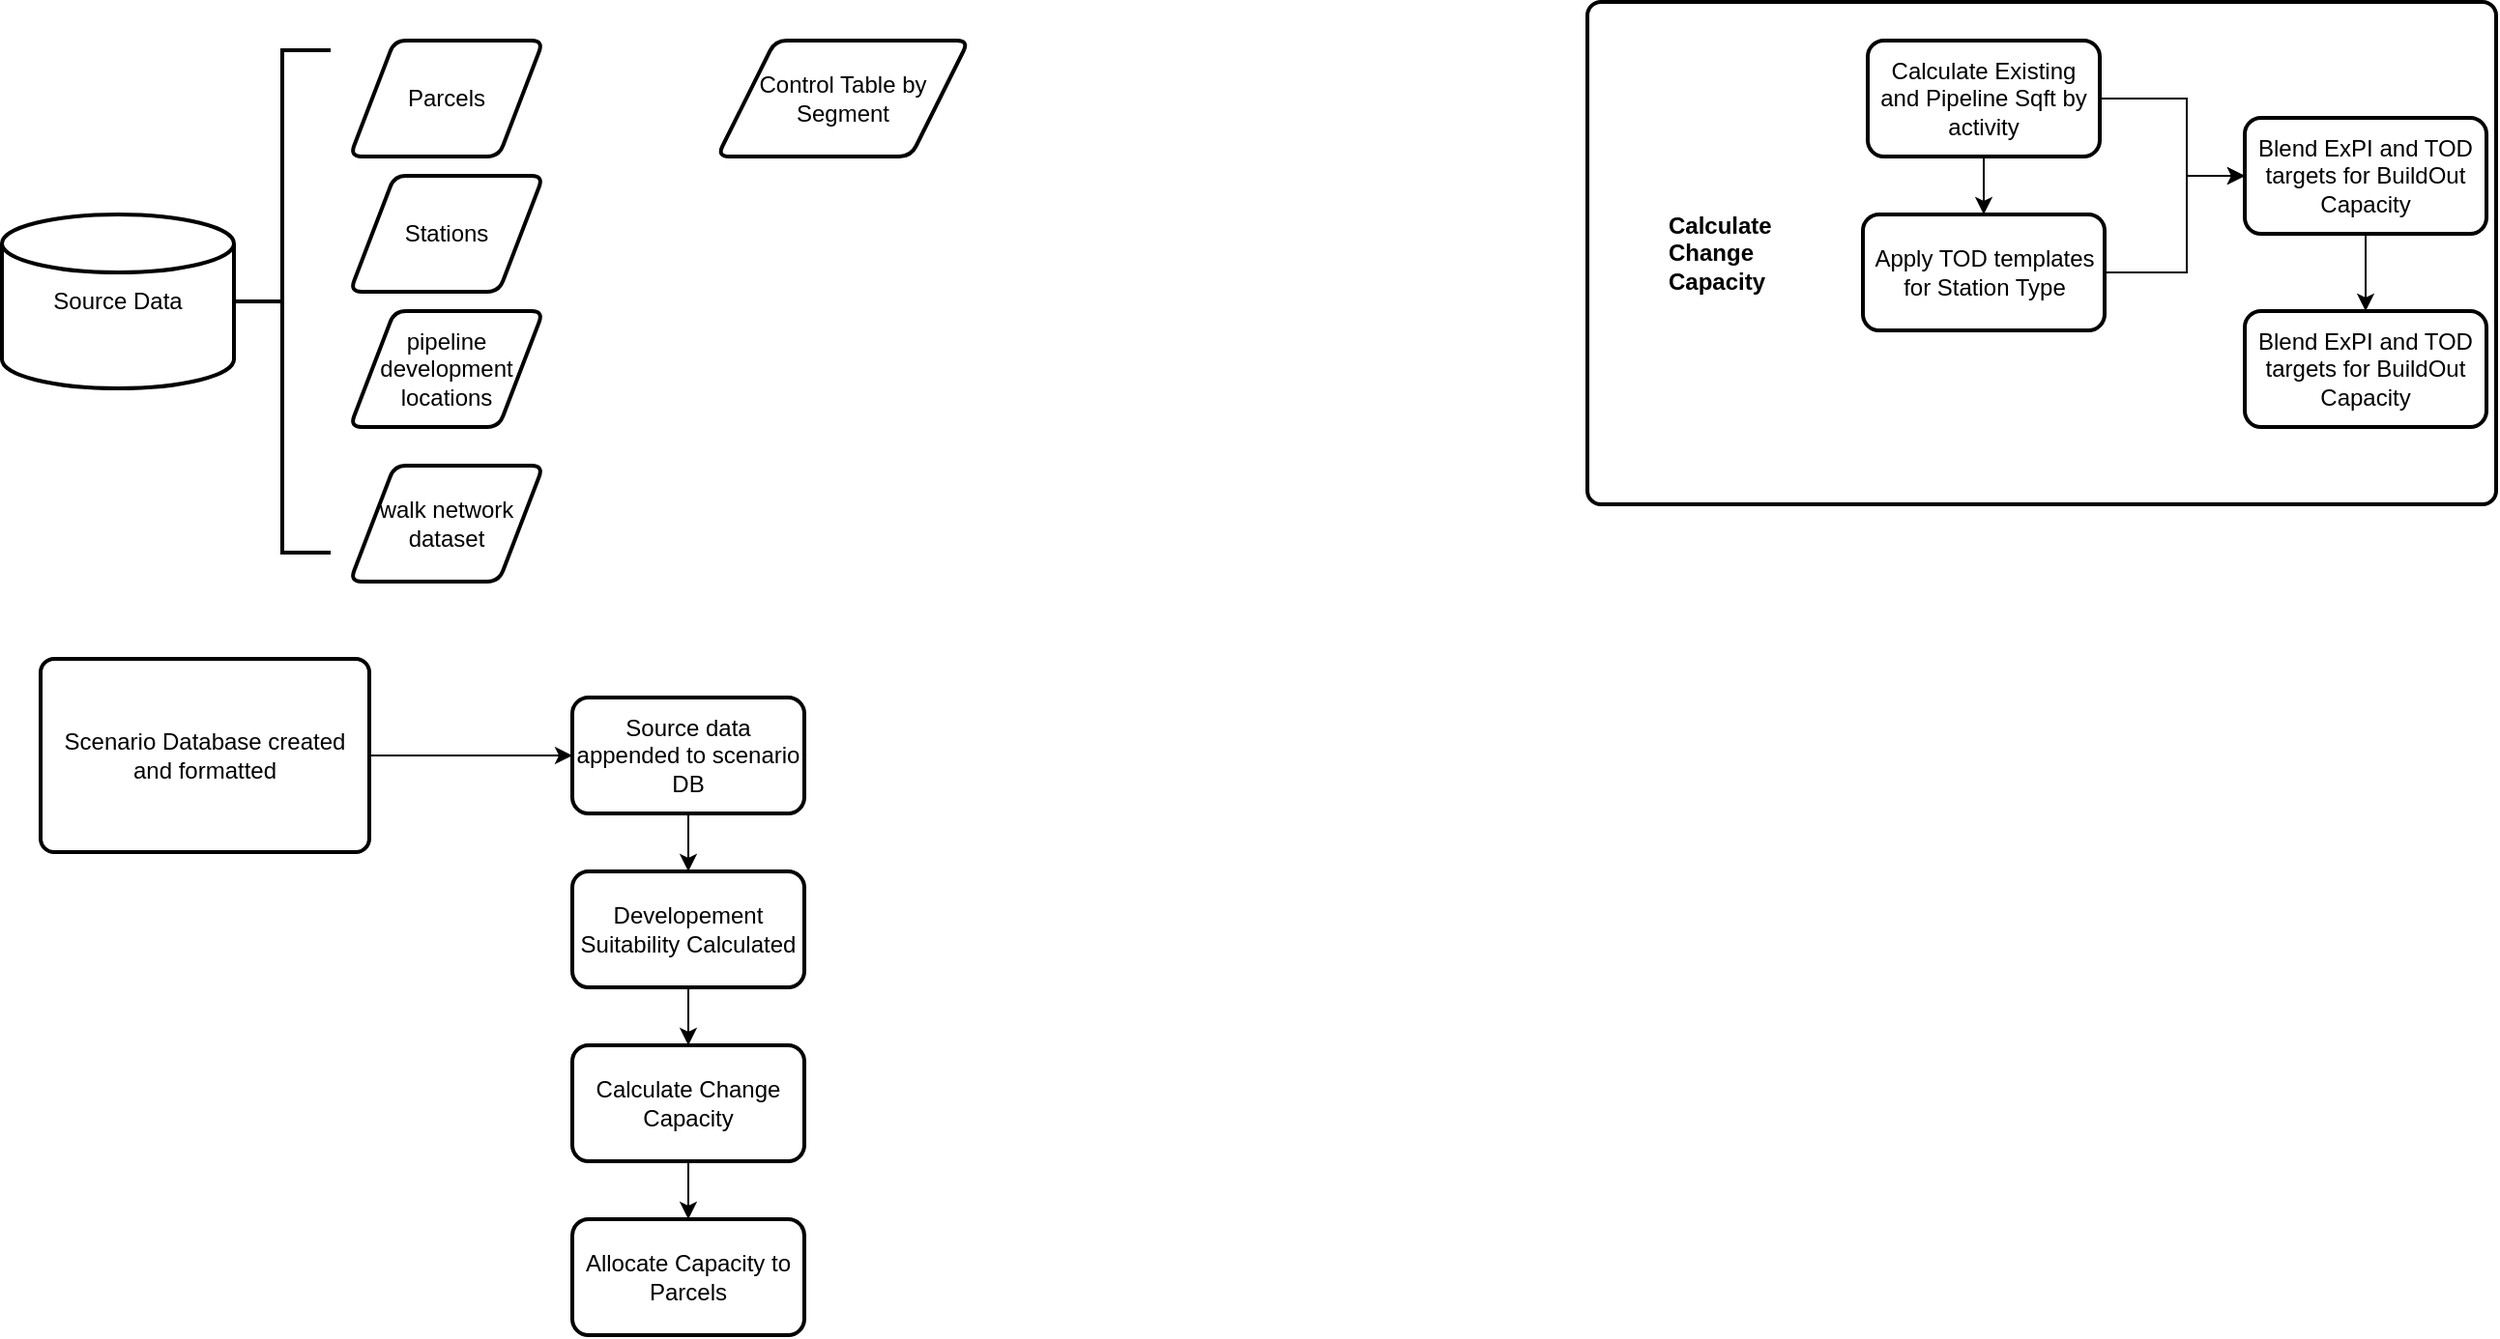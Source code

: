 <mxfile version="13.6.2" type="device"><diagram id="kgpKYQtTHZ0yAKxKKP6v" name="Page-1"><mxGraphModel dx="1086" dy="816" grid="1" gridSize="10" guides="1" tooltips="1" connect="1" arrows="1" fold="1" page="1" pageScale="1" pageWidth="850" pageHeight="1100" math="0" shadow="0"><root><mxCell id="0"/><mxCell id="1" parent="0"/><mxCell id="B98JXw8MIbZwQ-wQntFU-1" value="Source Data" style="strokeWidth=2;html=1;shape=mxgraph.flowchart.database;whiteSpace=wrap;" vertex="1" parent="1"><mxGeometry x="40" y="130" width="120" height="90" as="geometry"/></mxCell><mxCell id="B98JXw8MIbZwQ-wQntFU-3" value="Parcels" style="shape=parallelogram;html=1;strokeWidth=2;perimeter=parallelogramPerimeter;whiteSpace=wrap;rounded=1;arcSize=12;size=0.23;" vertex="1" parent="1"><mxGeometry x="220" y="40" width="100" height="60" as="geometry"/></mxCell><mxCell id="B98JXw8MIbZwQ-wQntFU-4" value="Stations" style="shape=parallelogram;html=1;strokeWidth=2;perimeter=parallelogramPerimeter;whiteSpace=wrap;rounded=1;arcSize=12;size=0.23;" vertex="1" parent="1"><mxGeometry x="220" y="110" width="100" height="60" as="geometry"/></mxCell><mxCell id="B98JXw8MIbZwQ-wQntFU-6" value="walk network dataset" style="shape=parallelogram;html=1;strokeWidth=2;perimeter=parallelogramPerimeter;whiteSpace=wrap;rounded=1;arcSize=12;size=0.23;" vertex="1" parent="1"><mxGeometry x="220" y="260" width="100" height="60" as="geometry"/></mxCell><mxCell id="B98JXw8MIbZwQ-wQntFU-7" value="pipeline development locations" style="shape=parallelogram;html=1;strokeWidth=2;perimeter=parallelogramPerimeter;whiteSpace=wrap;rounded=1;arcSize=12;size=0.23;" vertex="1" parent="1"><mxGeometry x="220" y="180" width="100" height="60" as="geometry"/></mxCell><mxCell id="B98JXw8MIbZwQ-wQntFU-8" value="" style="strokeWidth=2;html=1;shape=mxgraph.flowchart.annotation_2;align=left;labelPosition=right;pointerEvents=1;" vertex="1" parent="1"><mxGeometry x="160" y="45" width="50" height="260" as="geometry"/></mxCell><mxCell id="B98JXw8MIbZwQ-wQntFU-11" value="" style="edgeStyle=orthogonalEdgeStyle;rounded=0;orthogonalLoop=1;jettySize=auto;html=1;" edge="1" parent="1" source="B98JXw8MIbZwQ-wQntFU-9" target="B98JXw8MIbZwQ-wQntFU-10"><mxGeometry relative="1" as="geometry"/></mxCell><mxCell id="B98JXw8MIbZwQ-wQntFU-9" value="Scenario Database created and formatted" style="rounded=1;whiteSpace=wrap;html=1;absoluteArcSize=1;arcSize=14;strokeWidth=2;" vertex="1" parent="1"><mxGeometry x="60" y="360" width="170" height="100" as="geometry"/></mxCell><mxCell id="B98JXw8MIbZwQ-wQntFU-15" value="" style="edgeStyle=orthogonalEdgeStyle;rounded=0;orthogonalLoop=1;jettySize=auto;html=1;" edge="1" parent="1" source="B98JXw8MIbZwQ-wQntFU-10" target="B98JXw8MIbZwQ-wQntFU-14"><mxGeometry relative="1" as="geometry"/></mxCell><mxCell id="B98JXw8MIbZwQ-wQntFU-10" value="Source data appended to scenario DB" style="whiteSpace=wrap;html=1;rounded=1;strokeWidth=2;arcSize=14;" vertex="1" parent="1"><mxGeometry x="335" y="380" width="120" height="60" as="geometry"/></mxCell><mxCell id="B98JXw8MIbZwQ-wQntFU-27" value="" style="edgeStyle=orthogonalEdgeStyle;rounded=0;orthogonalLoop=1;jettySize=auto;html=1;" edge="1" parent="1" source="B98JXw8MIbZwQ-wQntFU-14" target="B98JXw8MIbZwQ-wQntFU-26"><mxGeometry relative="1" as="geometry"/></mxCell><mxCell id="B98JXw8MIbZwQ-wQntFU-14" value="Developement Suitability Calculated" style="whiteSpace=wrap;html=1;rounded=1;strokeWidth=2;arcSize=14;" vertex="1" parent="1"><mxGeometry x="335" y="470" width="120" height="60" as="geometry"/></mxCell><mxCell id="B98JXw8MIbZwQ-wQntFU-31" value="" style="edgeStyle=orthogonalEdgeStyle;rounded=0;orthogonalLoop=1;jettySize=auto;html=1;" edge="1" parent="1" source="B98JXw8MIbZwQ-wQntFU-26" target="B98JXw8MIbZwQ-wQntFU-30"><mxGeometry relative="1" as="geometry"/></mxCell><mxCell id="B98JXw8MIbZwQ-wQntFU-26" value="Calculate Change Capacity" style="whiteSpace=wrap;html=1;rounded=1;strokeWidth=2;arcSize=14;" vertex="1" parent="1"><mxGeometry x="335" y="560" width="120" height="60" as="geometry"/></mxCell><mxCell id="B98JXw8MIbZwQ-wQntFU-28" value="" style="group" vertex="1" connectable="0" parent="1"><mxGeometry x="860" y="20" width="470" height="260" as="geometry"/></mxCell><mxCell id="B98JXw8MIbZwQ-wQntFU-25" value="&lt;blockquote style=&quot;margin: 0 0 0 40px ; border: none ; padding: 0px&quot;&gt;&lt;b&gt;Calculate &lt;br&gt;&lt;/b&gt;&lt;b&gt;Change&lt;br&gt; &lt;/b&gt;&lt;b&gt;Capacity&lt;/b&gt;&lt;/blockquote&gt;" style="rounded=1;whiteSpace=wrap;html=1;absoluteArcSize=1;arcSize=14;strokeWidth=2;align=left;" vertex="1" parent="B98JXw8MIbZwQ-wQntFU-28"><mxGeometry width="470" height="260" as="geometry"/></mxCell><mxCell id="B98JXw8MIbZwQ-wQntFU-16" value="Calculate Existing and Pipeline Sqft by activity" style="whiteSpace=wrap;html=1;rounded=1;strokeWidth=2;arcSize=14;" vertex="1" parent="B98JXw8MIbZwQ-wQntFU-28"><mxGeometry x="145" y="20" width="120" height="60" as="geometry"/></mxCell><mxCell id="B98JXw8MIbZwQ-wQntFU-18" value="Apply TOD templates for Station Type" style="whiteSpace=wrap;html=1;rounded=1;strokeWidth=2;arcSize=14;" vertex="1" parent="B98JXw8MIbZwQ-wQntFU-28"><mxGeometry x="142.5" y="110" width="125" height="60" as="geometry"/></mxCell><mxCell id="B98JXw8MIbZwQ-wQntFU-19" value="" style="edgeStyle=orthogonalEdgeStyle;rounded=0;orthogonalLoop=1;jettySize=auto;html=1;" edge="1" parent="B98JXw8MIbZwQ-wQntFU-28" source="B98JXw8MIbZwQ-wQntFU-16" target="B98JXw8MIbZwQ-wQntFU-18"><mxGeometry relative="1" as="geometry"/></mxCell><mxCell id="B98JXw8MIbZwQ-wQntFU-20" value="Blend ExPI and TOD targets for BuildOut Capacity" style="whiteSpace=wrap;html=1;rounded=1;strokeWidth=2;arcSize=14;" vertex="1" parent="B98JXw8MIbZwQ-wQntFU-28"><mxGeometry x="340" y="60" width="125" height="60" as="geometry"/></mxCell><mxCell id="B98JXw8MIbZwQ-wQntFU-22" style="edgeStyle=orthogonalEdgeStyle;rounded=0;orthogonalLoop=1;jettySize=auto;html=1;exitX=1;exitY=0.5;exitDx=0;exitDy=0;" edge="1" parent="B98JXw8MIbZwQ-wQntFU-28" source="B98JXw8MIbZwQ-wQntFU-16" target="B98JXw8MIbZwQ-wQntFU-20"><mxGeometry relative="1" as="geometry"><Array as="points"><mxPoint x="310" y="50"/><mxPoint x="310" y="90"/></Array></mxGeometry></mxCell><mxCell id="B98JXw8MIbZwQ-wQntFU-21" value="" style="edgeStyle=orthogonalEdgeStyle;rounded=0;orthogonalLoop=1;jettySize=auto;html=1;" edge="1" parent="B98JXw8MIbZwQ-wQntFU-28" source="B98JXw8MIbZwQ-wQntFU-18" target="B98JXw8MIbZwQ-wQntFU-20"><mxGeometry relative="1" as="geometry"><Array as="points"><mxPoint x="310" y="140"/><mxPoint x="310" y="90"/></Array></mxGeometry></mxCell><mxCell id="B98JXw8MIbZwQ-wQntFU-23" value="Blend ExPI and TOD targets for BuildOut Capacity" style="whiteSpace=wrap;html=1;rounded=1;strokeWidth=2;arcSize=14;" vertex="1" parent="B98JXw8MIbZwQ-wQntFU-28"><mxGeometry x="340" y="160" width="125" height="60" as="geometry"/></mxCell><mxCell id="B98JXw8MIbZwQ-wQntFU-24" value="" style="edgeStyle=orthogonalEdgeStyle;rounded=0;orthogonalLoop=1;jettySize=auto;html=1;" edge="1" parent="B98JXw8MIbZwQ-wQntFU-28" source="B98JXw8MIbZwQ-wQntFU-20" target="B98JXw8MIbZwQ-wQntFU-23"><mxGeometry relative="1" as="geometry"/></mxCell><mxCell id="B98JXw8MIbZwQ-wQntFU-29" value="Control Table by Segment" style="shape=parallelogram;html=1;strokeWidth=2;perimeter=parallelogramPerimeter;whiteSpace=wrap;rounded=1;arcSize=12;size=0.23;" vertex="1" parent="1"><mxGeometry x="410" y="40" width="130" height="60" as="geometry"/></mxCell><mxCell id="B98JXw8MIbZwQ-wQntFU-30" value="Allocate Capacity to Parcels" style="whiteSpace=wrap;html=1;rounded=1;strokeWidth=2;arcSize=14;" vertex="1" parent="1"><mxGeometry x="335" y="650" width="120" height="60" as="geometry"/></mxCell></root></mxGraphModel></diagram></mxfile>